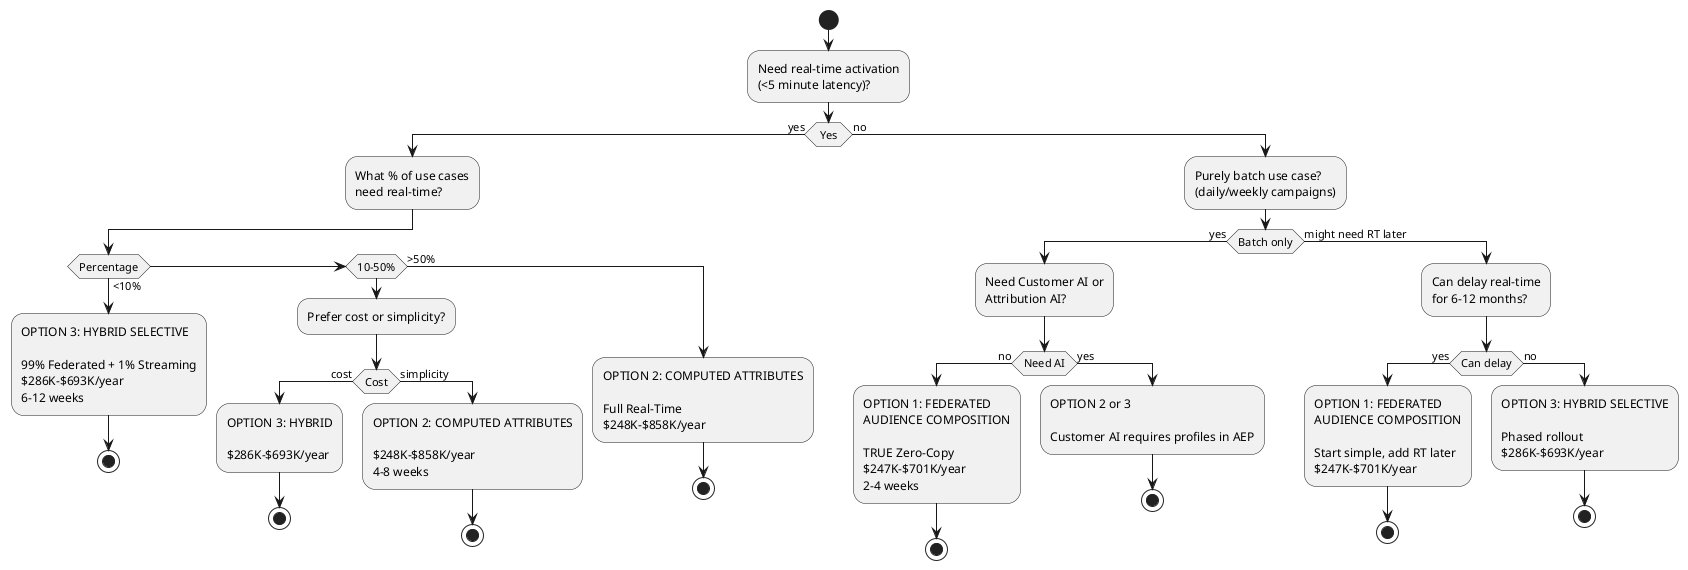 @startuml
start

:Need real-time activation\n(<5 minute latency)?;

if (Yes) then (yes)
  :What % of use cases\nneed real-time?;

  if (Percentage) then (<10%)
    :OPTION 3: HYBRID SELECTIVE\n\n99% Federated + 1% Streaming\n$286K-$693K/year\n6-12 weeks;
    stop
  elseif (10-50%)
    :Prefer cost or simplicity?;
    if (Cost) then (cost)
      :OPTION 3: HYBRID\n\n$286K-$693K/year;
      stop
    else (simplicity)
      :OPTION 2: COMPUTED ATTRIBUTES\n\n$248K-$858K/year\n4-8 weeks;
      stop
    endif
  else (>50%)
    :OPTION 2: COMPUTED ATTRIBUTES\n\nFull Real-Time\n$248K-$858K/year;
    stop
  endif

else (no)
  :Purely batch use case?\n(daily/weekly campaigns);

  if (Batch only) then (yes)
    :Need Customer AI or\nAttribution AI?;

    if (Need AI) then (no)
      :OPTION 1: FEDERATED\nAUDIENCE COMPOSITION\n\nTRUE Zero-Copy\n$247K-$701K/year\n2-4 weeks;
      stop
    else (yes)
      :OPTION 2 or 3\n\nCustomer AI requires profiles in AEP;
      stop
    endif

  else (might need RT later)
    :Can delay real-time\nfor 6-12 months?;

    if (Can delay) then (yes)
      :OPTION 1: FEDERATED\nAUDIENCE COMPOSITION\n\nStart simple, add RT later\n$247K-$701K/year;
      stop
    else (no)
      :OPTION 3: HYBRID SELECTIVE\n\nPhased rollout\n$286K-$693K/year;
      stop
    endif
  endif
endif

@enduml

